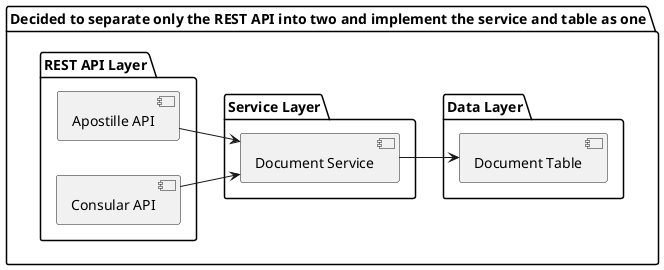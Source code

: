 @startuml

@startuml
left to right direction

package "Decided to separate only the REST API into two and implement the service and table as one" {
    package "REST API Layer" {
    [Apostille API]
    [Consular API]
    }

    package "Service Layer" {
    [Document Service]
    }

    package "Data Layer" {
    [Document Table]
    }

    [Apostille API] --> [Document Service]
    [Consular API] --> [Document Service]
    [Document Service] --> [Document Table]
}

@enduml

@enduml
